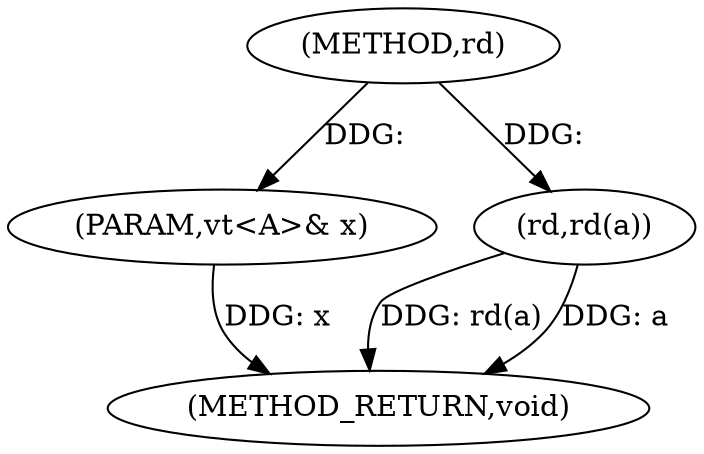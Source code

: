digraph "rd" {  
"1000123" [label = "(METHOD,rd)" ]
"1000129" [label = "(METHOD_RETURN,void)" ]
"1000124" [label = "(PARAM,vt<A>& x)" ]
"1000127" [label = "(rd,rd(a))" ]
  "1000124" -> "1000129"  [ label = "DDG: x"] 
  "1000127" -> "1000129"  [ label = "DDG: rd(a)"] 
  "1000127" -> "1000129"  [ label = "DDG: a"] 
  "1000123" -> "1000124"  [ label = "DDG: "] 
  "1000123" -> "1000127"  [ label = "DDG: "] 
}
